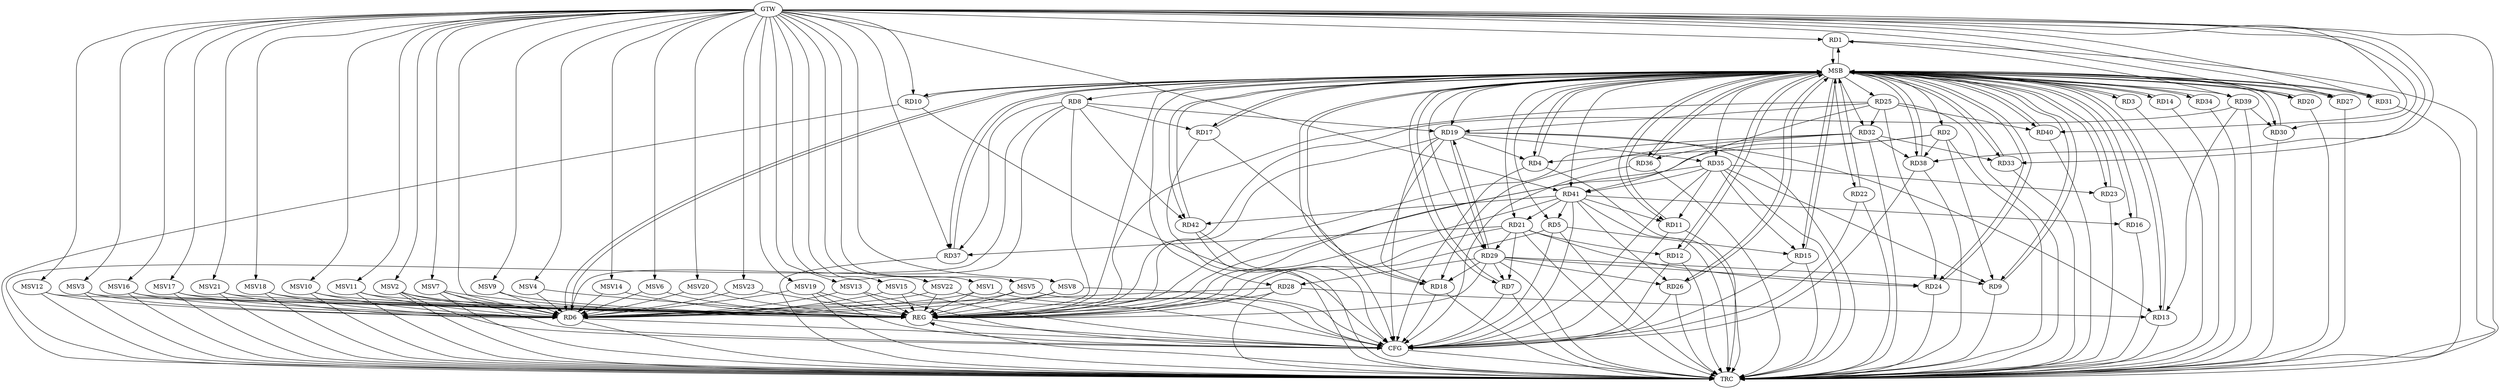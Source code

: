 strict digraph G {
  RD1 [ label="RD1" ];
  RD2 [ label="RD2" ];
  RD3 [ label="RD3" ];
  RD4 [ label="RD4" ];
  RD5 [ label="RD5" ];
  RD6 [ label="RD6" ];
  RD7 [ label="RD7" ];
  RD8 [ label="RD8" ];
  RD9 [ label="RD9" ];
  RD10 [ label="RD10" ];
  RD11 [ label="RD11" ];
  RD12 [ label="RD12" ];
  RD13 [ label="RD13" ];
  RD14 [ label="RD14" ];
  RD15 [ label="RD15" ];
  RD16 [ label="RD16" ];
  RD17 [ label="RD17" ];
  RD18 [ label="RD18" ];
  RD19 [ label="RD19" ];
  RD20 [ label="RD20" ];
  RD21 [ label="RD21" ];
  RD22 [ label="RD22" ];
  RD23 [ label="RD23" ];
  RD24 [ label="RD24" ];
  RD25 [ label="RD25" ];
  RD26 [ label="RD26" ];
  RD27 [ label="RD27" ];
  RD28 [ label="RD28" ];
  RD29 [ label="RD29" ];
  RD30 [ label="RD30" ];
  RD31 [ label="RD31" ];
  RD32 [ label="RD32" ];
  RD33 [ label="RD33" ];
  RD34 [ label="RD34" ];
  RD35 [ label="RD35" ];
  RD36 [ label="RD36" ];
  RD37 [ label="RD37" ];
  RD38 [ label="RD38" ];
  RD39 [ label="RD39" ];
  RD40 [ label="RD40" ];
  RD41 [ label="RD41" ];
  RD42 [ label="RD42" ];
  GTW [ label="GTW" ];
  REG [ label="REG" ];
  MSB [ label="MSB" ];
  CFG [ label="CFG" ];
  TRC [ label="TRC" ];
  MSV1 [ label="MSV1" ];
  MSV2 [ label="MSV2" ];
  MSV3 [ label="MSV3" ];
  MSV4 [ label="MSV4" ];
  MSV5 [ label="MSV5" ];
  MSV6 [ label="MSV6" ];
  MSV7 [ label="MSV7" ];
  MSV8 [ label="MSV8" ];
  MSV9 [ label="MSV9" ];
  MSV10 [ label="MSV10" ];
  MSV11 [ label="MSV11" ];
  MSV12 [ label="MSV12" ];
  MSV13 [ label="MSV13" ];
  MSV14 [ label="MSV14" ];
  MSV15 [ label="MSV15" ];
  MSV16 [ label="MSV16" ];
  MSV17 [ label="MSV17" ];
  MSV18 [ label="MSV18" ];
  MSV19 [ label="MSV19" ];
  MSV20 [ label="MSV20" ];
  MSV21 [ label="MSV21" ];
  MSV22 [ label="MSV22" ];
  MSV23 [ label="MSV23" ];
  RD39 -> RD1;
  RD2 -> RD4;
  RD2 -> RD9;
  RD2 -> RD38;
  RD19 -> RD4;
  RD5 -> RD15;
  RD41 -> RD5;
  RD8 -> RD6;
  RD28 -> RD6;
  RD21 -> RD7;
  RD29 -> RD7;
  RD8 -> RD17;
  RD8 -> RD19;
  RD8 -> RD37;
  RD8 -> RD42;
  RD29 -> RD9;
  RD35 -> RD9;
  RD35 -> RD11;
  RD41 -> RD11;
  RD21 -> RD12;
  RD19 -> RD13;
  RD28 -> RD13;
  RD39 -> RD13;
  RD35 -> RD15;
  RD41 -> RD16;
  RD19 -> RD18;
  RD29 -> RD18;
  RD32 -> RD18;
  RD25 -> RD19;
  RD19 -> RD29;
  RD29 -> RD19;
  RD19 -> RD35;
  RD21 -> RD24;
  RD21 -> RD29;
  RD21 -> RD37;
  RD41 -> RD21;
  RD35 -> RD23;
  RD25 -> RD24;
  RD29 -> RD24;
  RD25 -> RD32;
  RD25 -> RD40;
  RD25 -> RD41;
  RD29 -> RD26;
  RD41 -> RD26;
  RD29 -> RD28;
  RD39 -> RD30;
  RD32 -> RD33;
  RD32 -> RD36;
  RD32 -> RD38;
  RD35 -> RD41;
  RD41 -> RD42;
  GTW -> RD30;
  GTW -> RD41;
  GTW -> RD40;
  GTW -> RD31;
  GTW -> RD38;
  GTW -> RD37;
  GTW -> RD33;
  GTW -> RD27;
  GTW -> RD6;
  GTW -> RD20;
  GTW -> RD1;
  GTW -> RD10;
  RD2 -> REG;
  RD5 -> REG;
  RD8 -> REG;
  RD19 -> REG;
  RD21 -> REG;
  RD25 -> REG;
  RD28 -> REG;
  RD29 -> REG;
  RD32 -> REG;
  RD35 -> REG;
  RD39 -> REG;
  RD41 -> REG;
  RD1 -> MSB;
  MSB -> RD4;
  MSB -> RD9;
  MSB -> RD11;
  MSB -> REG;
  RD3 -> MSB;
  MSB -> RD15;
  MSB -> RD25;
  MSB -> RD35;
  RD4 -> MSB;
  MSB -> RD10;
  MSB -> RD19;
  RD6 -> MSB;
  MSB -> RD13;
  MSB -> RD20;
  MSB -> RD21;
  MSB -> RD23;
  MSB -> RD33;
  RD7 -> MSB;
  MSB -> RD40;
  RD9 -> MSB;
  MSB -> RD16;
  MSB -> RD28;
  MSB -> RD31;
  MSB -> RD34;
  RD10 -> MSB;
  MSB -> RD6;
  MSB -> RD12;
  MSB -> RD18;
  MSB -> RD30;
  MSB -> RD37;
  MSB -> RD39;
  RD11 -> MSB;
  RD12 -> MSB;
  MSB -> RD5;
  MSB -> RD32;
  RD13 -> MSB;
  MSB -> RD22;
  RD14 -> MSB;
  RD15 -> MSB;
  MSB -> RD26;
  MSB -> RD38;
  RD16 -> MSB;
  RD17 -> MSB;
  MSB -> RD1;
  MSB -> RD2;
  MSB -> RD14;
  RD18 -> MSB;
  RD20 -> MSB;
  RD22 -> MSB;
  MSB -> RD17;
  MSB -> RD41;
  MSB -> RD42;
  RD23 -> MSB;
  MSB -> RD29;
  RD24 -> MSB;
  RD26 -> MSB;
  RD27 -> MSB;
  RD30 -> MSB;
  RD31 -> MSB;
  MSB -> RD7;
  RD33 -> MSB;
  MSB -> RD27;
  MSB -> RD36;
  RD34 -> MSB;
  MSB -> RD3;
  MSB -> RD8;
  MSB -> RD24;
  RD36 -> MSB;
  RD37 -> MSB;
  RD38 -> MSB;
  RD40 -> MSB;
  RD42 -> MSB;
  RD10 -> CFG;
  RD17 -> CFG;
  RD5 -> CFG;
  RD22 -> CFG;
  RD35 -> CFG;
  RD4 -> CFG;
  RD18 -> CFG;
  RD42 -> CFG;
  RD11 -> CFG;
  RD41 -> CFG;
  RD36 -> CFG;
  RD6 -> CFG;
  RD19 -> CFG;
  RD15 -> CFG;
  RD12 -> CFG;
  RD7 -> CFG;
  RD26 -> CFG;
  RD38 -> CFG;
  REG -> CFG;
  RD1 -> TRC;
  RD2 -> TRC;
  RD3 -> TRC;
  RD4 -> TRC;
  RD5 -> TRC;
  RD6 -> TRC;
  RD7 -> TRC;
  RD8 -> TRC;
  RD9 -> TRC;
  RD10 -> TRC;
  RD11 -> TRC;
  RD12 -> TRC;
  RD13 -> TRC;
  RD14 -> TRC;
  RD15 -> TRC;
  RD16 -> TRC;
  RD17 -> TRC;
  RD18 -> TRC;
  RD19 -> TRC;
  RD20 -> TRC;
  RD21 -> TRC;
  RD22 -> TRC;
  RD23 -> TRC;
  RD24 -> TRC;
  RD25 -> TRC;
  RD26 -> TRC;
  RD27 -> TRC;
  RD28 -> TRC;
  RD29 -> TRC;
  RD30 -> TRC;
  RD31 -> TRC;
  RD32 -> TRC;
  RD33 -> TRC;
  RD34 -> TRC;
  RD35 -> TRC;
  RD36 -> TRC;
  RD37 -> TRC;
  RD38 -> TRC;
  RD39 -> TRC;
  RD40 -> TRC;
  RD41 -> TRC;
  RD42 -> TRC;
  GTW -> TRC;
  CFG -> TRC;
  TRC -> REG;
  MSV1 -> RD6;
  MSV2 -> RD6;
  GTW -> MSV1;
  MSV1 -> REG;
  MSV1 -> CFG;
  GTW -> MSV2;
  MSV2 -> REG;
  MSV2 -> TRC;
  MSV2 -> CFG;
  MSV3 -> RD6;
  MSV4 -> RD6;
  MSV5 -> RD6;
  GTW -> MSV3;
  MSV3 -> REG;
  MSV3 -> TRC;
  GTW -> MSV4;
  MSV4 -> REG;
  GTW -> MSV5;
  MSV5 -> REG;
  MSV5 -> CFG;
  MSV6 -> RD6;
  MSV7 -> RD6;
  MSV8 -> RD6;
  GTW -> MSV6;
  MSV6 -> REG;
  GTW -> MSV7;
  MSV7 -> REG;
  MSV7 -> TRC;
  MSV7 -> CFG;
  GTW -> MSV8;
  MSV8 -> REG;
  MSV8 -> CFG;
  MSV9 -> RD6;
  GTW -> MSV9;
  MSV9 -> REG;
  MSV10 -> RD6;
  MSV11 -> RD6;
  GTW -> MSV10;
  MSV10 -> REG;
  MSV10 -> TRC;
  GTW -> MSV11;
  MSV11 -> REG;
  MSV11 -> TRC;
  MSV12 -> RD6;
  MSV13 -> RD6;
  MSV14 -> RD6;
  GTW -> MSV12;
  MSV12 -> REG;
  MSV12 -> TRC;
  GTW -> MSV13;
  MSV13 -> REG;
  MSV13 -> CFG;
  GTW -> MSV14;
  MSV14 -> REG;
  MSV15 -> RD6;
  GTW -> MSV15;
  MSV15 -> REG;
  MSV15 -> CFG;
  MSV16 -> RD6;
  GTW -> MSV16;
  MSV16 -> REG;
  MSV16 -> TRC;
  MSV17 -> RD6;
  GTW -> MSV17;
  MSV17 -> REG;
  MSV17 -> TRC;
  MSV18 -> RD6;
  GTW -> MSV18;
  MSV18 -> REG;
  MSV18 -> TRC;
  MSV19 -> RD6;
  GTW -> MSV19;
  MSV19 -> REG;
  MSV19 -> TRC;
  MSV19 -> CFG;
  MSV20 -> RD6;
  MSV21 -> RD6;
  MSV22 -> RD6;
  MSV23 -> RD6;
  GTW -> MSV20;
  MSV20 -> REG;
  GTW -> MSV21;
  MSV21 -> REG;
  MSV21 -> TRC;
  GTW -> MSV22;
  MSV22 -> REG;
  MSV22 -> CFG;
  GTW -> MSV23;
  MSV23 -> REG;
}
